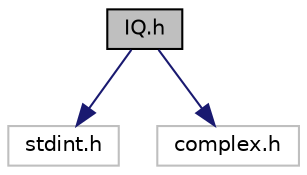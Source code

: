 digraph "IQ.h"
{
 // LATEX_PDF_SIZE
  edge [fontname="Helvetica",fontsize="10",labelfontname="Helvetica",labelfontsize="10"];
  node [fontname="Helvetica",fontsize="10",shape=record];
  Node1 [label="IQ.h",height=0.2,width=0.4,color="black", fillcolor="grey75", style="filled", fontcolor="black",tooltip="Declaración de funciones relacionadas con la lectura de archivos CS8, manejo de bandas y creación de ..."];
  Node1 -> Node2 [color="midnightblue",fontsize="10",style="solid"];
  Node2 [label="stdint.h",height=0.2,width=0.4,color="grey75", fillcolor="white", style="filled",tooltip=" "];
  Node1 -> Node3 [color="midnightblue",fontsize="10",style="solid"];
  Node3 [label="complex.h",height=0.2,width=0.4,color="grey75", fillcolor="white", style="filled",tooltip=" "];
}
